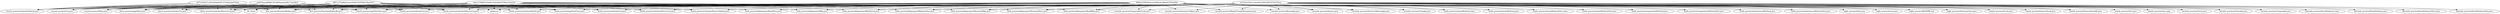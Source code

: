 @startuml
digraph G {
    "a25324a25e61c16ec8427df361f953578c57bcfa" -> ".DS_Store"
    "68bb4cf3905924cee439f5a0c38bed4105de584c" -> ".DS_Store"
    "4abc1278bf9143b001c42b38a6797f0ac0c0ab3d" -> ".DS_Store"
    "df97cc752d6bb1bcd1f5d81053f78b915bae5f17" -> ".DS_Store"
    "ec0676eead689673f7ef995ea4e42f0c73a2e8c9" -> ".DS_Store"
    "a977e526472a3619448a8567377ef4a2ddd74e4e" -> ".DS_Store"
    "a25324a25e61c16ec8427df361f953578c57bcfa" -> ".gitignore"
    "68bb4cf3905924cee439f5a0c38bed4105de584c" -> ".gitignore"
    "4abc1278bf9143b001c42b38a6797f0ac0c0ab3d" -> ".gitignore"
    "df97cc752d6bb1bcd1f5d81053f78b915bae5f17" -> ".gitignore"
    "ec0676eead689673f7ef995ea4e42f0c73a2e8c9" -> ".gitignore"
    "a25324a25e61c16ec8427df361f953578c57bcfa" -> "eight_practice/Date.java"
    "68bb4cf3905924cee439f5a0c38bed4105de584c" -> "eight_practice/Date.java"
    "a25324a25e61c16ec8427df361f953578c57bcfa" -> "eight_practice/Loan.java"
    "68bb4cf3905924cee439f5a0c38bed4105de584c" -> "eight_practice/Loan.java"
    "a25324a25e61c16ec8427df361f953578c57bcfa" -> "eight_practice/README.md"
    "68bb4cf3905924cee439f5a0c38bed4105de584c" -> "eight_practice/README.md"
    "a25324a25e61c16ec8427df361f953578c57bcfa" -> "eight_practice/TestLoanClass.java"
    "68bb4cf3905924cee439f5a0c38bed4105de584c" -> "eight_practice/TestLoanClass.java"
    "a25324a25e61c16ec8427df361f953578c57bcfa" -> "eleventh_practice/StackOnQueue.class"
    "a25324a25e61c16ec8427df361f953578c57bcfa" -> "eleventh_practice/StackOnQueue.java"
    "a25324a25e61c16ec8427df361f953578c57bcfa" -> "eleventh_practice/StackOnQueueTest.class"
    "a25324a25e61c16ec8427df361f953578c57bcfa" -> "eleventh_practice/StackOnQueueTest.java"
    "a25324a25e61c16ec8427df361f953578c57bcfa" -> "first_practice/YuanIntoRubles.java"
    "68bb4cf3905924cee439f5a0c38bed4105de584c" -> "first_practice/YuanIntoRubles.java"
    "4abc1278bf9143b001c42b38a6797f0ac0c0ab3d" -> "first_practice/YuanIntoRubles.java"
    "df97cc752d6bb1bcd1f5d81053f78b915bae5f17" -> "first_practice/YuanIntoRubles.java"
    "ec0676eead689673f7ef995ea4e42f0c73a2e8c9" -> "first_practice/YuanIntoRubles.java"
    "a977e526472a3619448a8567377ef4a2ddd74e4e" -> "first_practice/YuanIntoRubles.java"
    "a25324a25e61c16ec8427df361f953578c57bcfa" -> "first_practice/YuanIntoRublesAlt.java"
    "68bb4cf3905924cee439f5a0c38bed4105de584c" -> "first_practice/YuanIntoRublesAlt.java"
    "4abc1278bf9143b001c42b38a6797f0ac0c0ab3d" -> "first_practice/YuanIntoRublesAlt.java"
    "df97cc752d6bb1bcd1f5d81053f78b915bae5f17" -> "first_practice/YuanIntoRublesAlt.java"
    "ec0676eead689673f7ef995ea4e42f0c73a2e8c9" -> "first_practice/YuanIntoRublesAlt.java"
    "a977e526472a3619448a8567377ef4a2ddd74e4e" -> "first_practice/YuanIntoRublesAlt.java"
    "a25324a25e61c16ec8427df361f953578c57bcfa" -> "fiveth_practice/app/TestClass.java"
    "68bb4cf3905924cee439f5a0c38bed4105de584c" -> "fiveth_practice/app/TestClass.java"
    "4abc1278bf9143b001c42b38a6797f0ac0c0ab3d" -> "fiveth_practice/app/TestClass.java"
    "df97cc752d6bb1bcd1f5d81053f78b915bae5f17" -> "fiveth_practice/app/TestClass.java"
    "a25324a25e61c16ec8427df361f953578c57bcfa" -> "fiveth_practice/vehicles/Car.java"
    "68bb4cf3905924cee439f5a0c38bed4105de584c" -> "fiveth_practice/vehicles/Car.java"
    "4abc1278bf9143b001c42b38a6797f0ac0c0ab3d" -> "fiveth_practice/vehicles/Car.java"
    "df97cc752d6bb1bcd1f5d81053f78b915bae5f17" -> "fiveth_practice/vehicles/Car.java"
    "a25324a25e61c16ec8427df361f953578c57bcfa" -> "fiveth_practice/vehicles/ElectricCar.java"
    "68bb4cf3905924cee439f5a0c38bed4105de584c" -> "fiveth_practice/vehicles/ElectricCar.java"
    "4abc1278bf9143b001c42b38a6797f0ac0c0ab3d" -> "fiveth_practice/vehicles/ElectricCar.java"
    "df97cc752d6bb1bcd1f5d81053f78b915bae5f17" -> "fiveth_practice/vehicles/ElectricCar.java"
    "a25324a25e61c16ec8427df361f953578c57bcfa" -> "fiveth_practice/vehicles/ElectricVehicle.java"
    "68bb4cf3905924cee439f5a0c38bed4105de584c" -> "fiveth_practice/vehicles/ElectricVehicle.java"
    "4abc1278bf9143b001c42b38a6797f0ac0c0ab3d" -> "fiveth_practice/vehicles/ElectricVehicle.java"
    "df97cc752d6bb1bcd1f5d81053f78b915bae5f17" -> "fiveth_practice/vehicles/ElectricVehicle.java"
    "a25324a25e61c16ec8427df361f953578c57bcfa" -> "fiveth_practice/vehicles/Vehicle.java"
    "68bb4cf3905924cee439f5a0c38bed4105de584c" -> "fiveth_practice/vehicles/Vehicle.java"
    "4abc1278bf9143b001c42b38a6797f0ac0c0ab3d" -> "fiveth_practice/vehicles/Vehicle.java"
    "df97cc752d6bb1bcd1f5d81053f78b915bae5f17" -> "fiveth_practice/vehicles/Vehicle.java"
    "a25324a25e61c16ec8427df361f953578c57bcfa" -> "fourth_practice/app/TestClass.java"
    "68bb4cf3905924cee439f5a0c38bed4105de584c" -> "fourth_practice/app/TestClass.java"
    "4abc1278bf9143b001c42b38a6797f0ac0c0ab3d" -> "fourth_practice/app/TestClass.java"
    "df97cc752d6bb1bcd1f5d81053f78b915bae5f17" -> "fourth_practice/app/TestClass.java"
    "ec0676eead689673f7ef995ea4e42f0c73a2e8c9" -> "fourth_practice/app/TestClass.java"
    "a977e526472a3619448a8567377ef4a2ddd74e4e" -> "fourth_practice/app/TestClass.java"
    "a25324a25e61c16ec8427df361f953578c57bcfa" -> "fourth_practice/vehicles/Car.java"
    "68bb4cf3905924cee439f5a0c38bed4105de584c" -> "fourth_practice/vehicles/Car.java"
    "4abc1278bf9143b001c42b38a6797f0ac0c0ab3d" -> "fourth_practice/vehicles/Car.java"
    "df97cc752d6bb1bcd1f5d81053f78b915bae5f17" -> "fourth_practice/vehicles/Car.java"
    "ec0676eead689673f7ef995ea4e42f0c73a2e8c9" -> "fourth_practice/vehicles/Car.java"
    "a977e526472a3619448a8567377ef4a2ddd74e4e" -> "fourth_practice/vehicles/Car.java"
    "a25324a25e61c16ec8427df361f953578c57bcfa" -> "fourth_practice/vehicles/ElectricCar.java"
    "68bb4cf3905924cee439f5a0c38bed4105de584c" -> "fourth_practice/vehicles/ElectricCar.java"
    "4abc1278bf9143b001c42b38a6797f0ac0c0ab3d" -> "fourth_practice/vehicles/ElectricCar.java"
    "df97cc752d6bb1bcd1f5d81053f78b915bae5f17" -> "fourth_practice/vehicles/ElectricCar.java"
    "ec0676eead689673f7ef995ea4e42f0c73a2e8c9" -> "fourth_practice/vehicles/ElectricCar.java"
    "a977e526472a3619448a8567377ef4a2ddd74e4e" -> "fourth_practice/vehicles/ElectricCar.java"
    "a25324a25e61c16ec8427df361f953578c57bcfa" -> "fourth_practice/vehicles/Vehicle.java"
    "68bb4cf3905924cee439f5a0c38bed4105de584c" -> "fourth_practice/vehicles/Vehicle.java"
    "4abc1278bf9143b001c42b38a6797f0ac0c0ab3d" -> "fourth_practice/vehicles/Vehicle.java"
    "df97cc752d6bb1bcd1f5d81053f78b915bae5f17" -> "fourth_practice/vehicles/Vehicle.java"
    "ec0676eead689673f7ef995ea4e42f0c73a2e8c9" -> "fourth_practice/vehicles/Vehicle.java"
    "a977e526472a3619448a8567377ef4a2ddd74e4e" -> "fourth_practice/vehicles/Vehicle.java"
    "a25324a25e61c16ec8427df361f953578c57bcfa" -> "nineth_practice/Circle.java"
    "68bb4cf3905924cee439f5a0c38bed4105de584c" -> "nineth_practice/Circle.java"
    "a25324a25e61c16ec8427df361f953578c57bcfa" -> "nineth_practice/GenericStack.java"
    "68bb4cf3905924cee439f5a0c38bed4105de584c" -> "nineth_practice/GenericStack.java"
    "a25324a25e61c16ec8427df361f953578c57bcfa" -> "nineth_practice/GenericStackAlt.java"
    "68bb4cf3905924cee439f5a0c38bed4105de584c" -> "nineth_practice/GenericStackAlt.java"
    "a25324a25e61c16ec8427df361f953578c57bcfa" -> "nineth_practice/Test.java"
    "68bb4cf3905924cee439f5a0c38bed4105de584c" -> "nineth_practice/Test.java"
    "a25324a25e61c16ec8427df361f953578c57bcfa" -> "nineth_practice/class.png"
    "68bb4cf3905924cee439f5a0c38bed4105de584c" -> "nineth_practice/class.png"
    "a25324a25e61c16ec8427df361f953578c57bcfa" -> "second_practice/Car.java"
    "68bb4cf3905924cee439f5a0c38bed4105de584c" -> "second_practice/Car.java"
    "4abc1278bf9143b001c42b38a6797f0ac0c0ab3d" -> "second_practice/Car.java"
    "df97cc752d6bb1bcd1f5d81053f78b915bae5f17" -> "second_practice/Car.java"
    "ec0676eead689673f7ef995ea4e42f0c73a2e8c9" -> "second_practice/Car.java"
    "a977e526472a3619448a8567377ef4a2ddd74e4e" -> "second_practice/Car.java"
    "a25324a25e61c16ec8427df361f953578c57bcfa" -> "second_practice/Main.java"
    "68bb4cf3905924cee439f5a0c38bed4105de584c" -> "second_practice/Main.java"
    "4abc1278bf9143b001c42b38a6797f0ac0c0ab3d" -> "second_practice/Main.java"
    "df97cc752d6bb1bcd1f5d81053f78b915bae5f17" -> "second_practice/Main.java"
    "ec0676eead689673f7ef995ea4e42f0c73a2e8c9" -> "second_practice/Main.java"
    "a977e526472a3619448a8567377ef4a2ddd74e4e" -> "second_practice/Main.java"
    "a25324a25e61c16ec8427df361f953578c57bcfa" -> "seventh_practice/Circle.java"
    "68bb4cf3905924cee439f5a0c38bed4105de584c" -> "seventh_practice/Circle.java"
    "a25324a25e61c16ec8427df361f953578c57bcfa" -> "seventh_practice/Colorable.java"
    "68bb4cf3905924cee439f5a0c38bed4105de584c" -> "seventh_practice/Colorable.java"
    "a25324a25e61c16ec8427df361f953578c57bcfa" -> "seventh_practice/Comparable.java"
    "68bb4cf3905924cee439f5a0c38bed4105de584c" -> "seventh_practice/Comparable.java"
    "a25324a25e61c16ec8427df361f953578c57bcfa" -> "seventh_practice/ComparableCircle.java"
    "68bb4cf3905924cee439f5a0c38bed4105de584c" -> "seventh_practice/ComparableCircle.java"
    "a25324a25e61c16ec8427df361f953578c57bcfa" -> "seventh_practice/GeometricObject.java"
    "68bb4cf3905924cee439f5a0c38bed4105de584c" -> "seventh_practice/GeometricObject.java"
    "a25324a25e61c16ec8427df361f953578c57bcfa" -> "seventh_practice/IllegalTriangleException.java"
    "68bb4cf3905924cee439f5a0c38bed4105de584c" -> "seventh_practice/IllegalTriangleException.java"
    "a25324a25e61c16ec8427df361f953578c57bcfa" -> "seventh_practice/Rectangle.java"
    "68bb4cf3905924cee439f5a0c38bed4105de584c" -> "seventh_practice/Rectangle.java"
    "a25324a25e61c16ec8427df361f953578c57bcfa" -> "seventh_practice/Square.java"
    "68bb4cf3905924cee439f5a0c38bed4105de584c" -> "seventh_practice/Square.java"
    "a25324a25e61c16ec8427df361f953578c57bcfa" -> "seventh_practice/TestCircleRectangle.java"
    "68bb4cf3905924cee439f5a0c38bed4105de584c" -> "seventh_practice/TestCircleRectangle.java"
    "a25324a25e61c16ec8427df361f953578c57bcfa" -> "seventh_practice/Triangle.java"
    "68bb4cf3905924cee439f5a0c38bed4105de584c" -> "seventh_practice/Triangle.java"
    "a25324a25e61c16ec8427df361f953578c57bcfa" -> "sixth_practice/bikeproject/Bike.java"
    "68bb4cf3905924cee439f5a0c38bed4105de584c" -> "sixth_practice/bikeproject/Bike.java"
    "4abc1278bf9143b001c42b38a6797f0ac0c0ab3d" -> "sixth_practice/bikeproject/Bike.java"
    "a25324a25e61c16ec8427df361f953578c57bcfa" -> "sixth_practice/bikeproject/BikeDriver.java"
    "68bb4cf3905924cee439f5a0c38bed4105de584c" -> "sixth_practice/bikeproject/BikeDriver.java"
    "4abc1278bf9143b001c42b38a6797f0ac0c0ab3d" -> "sixth_practice/bikeproject/BikeDriver.java"
    "a25324a25e61c16ec8427df361f953578c57bcfa" -> "sixth_practice/bikeproject/BikeInterface.java"
    "68bb4cf3905924cee439f5a0c38bed4105de584c" -> "sixth_practice/bikeproject/BikeInterface.java"
    "4abc1278bf9143b001c42b38a6797f0ac0c0ab3d" -> "sixth_practice/bikeproject/BikeInterface.java"
    "a25324a25e61c16ec8427df361f953578c57bcfa" -> "sixth_practice/bikeproject/MountainBike.java"
    "68bb4cf3905924cee439f5a0c38bed4105de584c" -> "sixth_practice/bikeproject/MountainBike.java"
    "4abc1278bf9143b001c42b38a6797f0ac0c0ab3d" -> "sixth_practice/bikeproject/MountainBike.java"
    "a25324a25e61c16ec8427df361f953578c57bcfa" -> "sixth_practice/bikeproject/MountainParts.java"
    "68bb4cf3905924cee439f5a0c38bed4105de584c" -> "sixth_practice/bikeproject/MountainParts.java"
    "4abc1278bf9143b001c42b38a6797f0ac0c0ab3d" -> "sixth_practice/bikeproject/MountainParts.java"
    "a25324a25e61c16ec8427df361f953578c57bcfa" -> "sixth_practice/bikeproject/RoadBike.java"
    "68bb4cf3905924cee439f5a0c38bed4105de584c" -> "sixth_practice/bikeproject/RoadBike.java"
    "4abc1278bf9143b001c42b38a6797f0ac0c0ab3d" -> "sixth_practice/bikeproject/RoadBike.java"
    "a25324a25e61c16ec8427df361f953578c57bcfa" -> "sixth_practice/bikeproject/RoadParts.java"
    "68bb4cf3905924cee439f5a0c38bed4105de584c" -> "sixth_practice/bikeproject/RoadParts.java"
    "4abc1278bf9143b001c42b38a6797f0ac0c0ab3d" -> "sixth_practice/bikeproject/RoadParts.java"
    "a25324a25e61c16ec8427df361f953578c57bcfa" -> "tenth_practice/clone/MyStack.class"
    "68bb4cf3905924cee439f5a0c38bed4105de584c" -> "tenth_practice/clone/MyStack.class"
    "a25324a25e61c16ec8427df361f953578c57bcfa" -> "tenth_practice/clone/MyStack.java"
    "68bb4cf3905924cee439f5a0c38bed4105de584c" -> "tenth_practice/clone/MyStack.java"
    "a25324a25e61c16ec8427df361f953578c57bcfa" -> "tenth_practice/clone/MyStackTest.class"
    "68bb4cf3905924cee439f5a0c38bed4105de584c" -> "tenth_practice/clone/MyStackTest.class"
    "a25324a25e61c16ec8427df361f953578c57bcfa" -> "tenth_practice/clone/MyStackTest.java"
    "68bb4cf3905924cee439f5a0c38bed4105de584c" -> "tenth_practice/clone/MyStackTest.java"
    "a25324a25e61c16ec8427df361f953578c57bcfa" -> "tenth_practice/composition/MyStack.java"
    "68bb4cf3905924cee439f5a0c38bed4105de584c" -> "tenth_practice/composition/MyStack.java"
    "a25324a25e61c16ec8427df361f953578c57bcfa" -> "tenth_practice/composition/MyStackTest.java"
    "68bb4cf3905924cee439f5a0c38bed4105de584c" -> "tenth_practice/composition/MyStackTest.java"
    "a25324a25e61c16ec8427df361f953578c57bcfa" -> "tenth_practice/inheritance/MyStack.java"
    "68bb4cf3905924cee439f5a0c38bed4105de584c" -> "tenth_practice/inheritance/MyStack.java"
    "a25324a25e61c16ec8427df361f953578c57bcfa" -> "tenth_practice/inheritance/MyStackTest.java"
    "68bb4cf3905924cee439f5a0c38bed4105de584c" -> "tenth_practice/inheritance/MyStackTest.java"
    "a25324a25e61c16ec8427df361f953578c57bcfa" -> "thirst_practice/app/Main.java"
    "68bb4cf3905924cee439f5a0c38bed4105de584c" -> "thirst_practice/app/Main.java"
    "4abc1278bf9143b001c42b38a6797f0ac0c0ab3d" -> "thirst_practice/app/Main.java"
    "df97cc752d6bb1bcd1f5d81053f78b915bae5f17" -> "thirst_practice/app/Main.java"
    "ec0676eead689673f7ef995ea4e42f0c73a2e8c9" -> "thirst_practice/app/Main.java"
    "a977e526472a3619448a8567377ef4a2ddd74e4e" -> "thirst_practice/app/Main.java"
    "a25324a25e61c16ec8427df361f953578c57bcfa" -> "thirst_practice/vehicles/Car.java"
    "68bb4cf3905924cee439f5a0c38bed4105de584c" -> "thirst_practice/vehicles/Car.java"
    "4abc1278bf9143b001c42b38a6797f0ac0c0ab3d" -> "thirst_practice/vehicles/Car.java"
    "df97cc752d6bb1bcd1f5d81053f78b915bae5f17" -> "thirst_practice/vehicles/Car.java"
    "ec0676eead689673f7ef995ea4e42f0c73a2e8c9" -> "thirst_practice/vehicles/Car.java"
    "a977e526472a3619448a8567377ef4a2ddd74e4e" -> "thirst_practice/vehicles/Car.java"
    "a25324a25e61c16ec8427df361f953578c57bcfa" -> "thirst_practice/vehicles/ElectricCar.java"
    "68bb4cf3905924cee439f5a0c38bed4105de584c" -> "thirst_practice/vehicles/ElectricCar.java"
    "4abc1278bf9143b001c42b38a6797f0ac0c0ab3d" -> "thirst_practice/vehicles/ElectricCar.java"
    "df97cc752d6bb1bcd1f5d81053f78b915bae5f17" -> "thirst_practice/vehicles/ElectricCar.java"
    "ec0676eead689673f7ef995ea4e42f0c73a2e8c9" -> "thirst_practice/vehicles/ElectricCar.java"
    "a977e526472a3619448a8567377ef4a2ddd74e4e" -> "thirst_practice/vehicles/ElectricCar.java"
}
@enduml